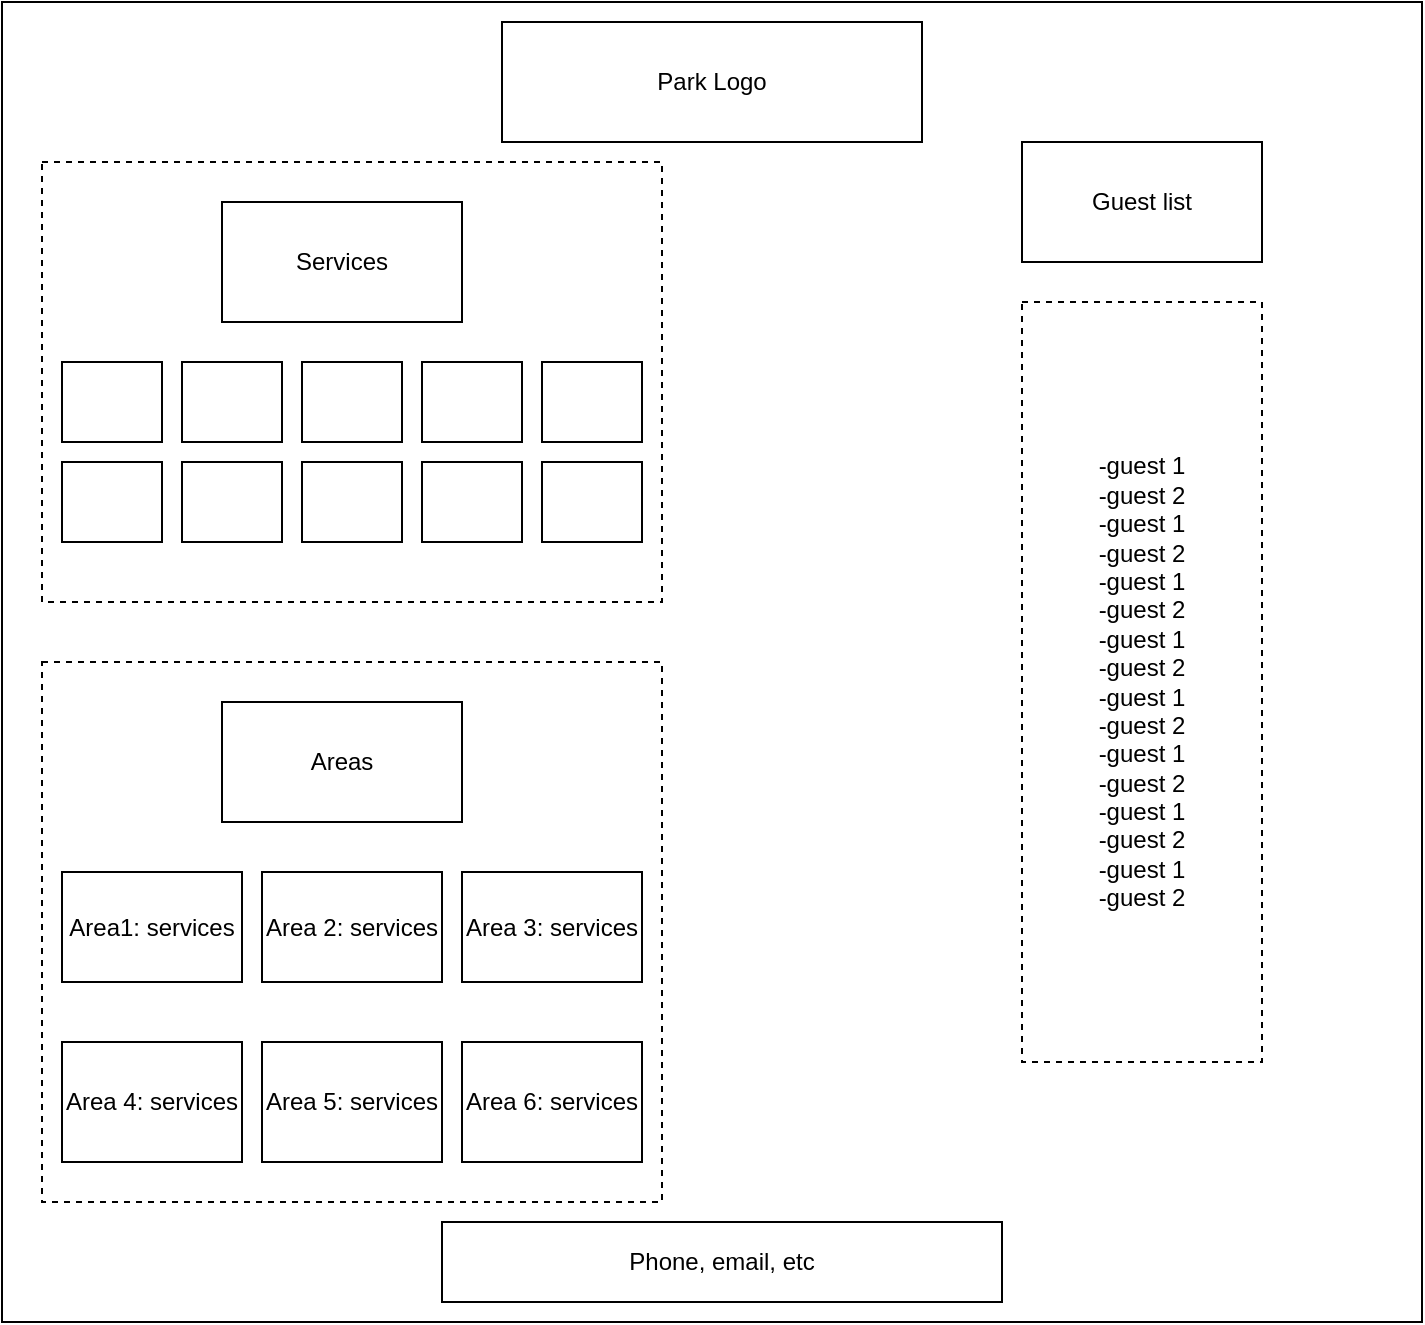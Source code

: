 <mxfile>
    <diagram id="97gA0pF0Zc46DC7x7eBv" name="Page-1">
        <mxGraphModel dx="1436" dy="687" grid="1" gridSize="10" guides="1" tooltips="1" connect="1" arrows="1" fold="1" page="1" pageScale="1" pageWidth="850" pageHeight="1100" math="0" shadow="0">
            <root>
                <mxCell id="0"/>
                <mxCell id="1" parent="0"/>
                <mxCell id="2" value="" style="whiteSpace=wrap;html=1;" vertex="1" parent="1">
                    <mxGeometry x="220" y="120" width="710" height="660" as="geometry"/>
                </mxCell>
                <mxCell id="35" value="" style="whiteSpace=wrap;html=1;dashed=1;" vertex="1" parent="1">
                    <mxGeometry x="240" y="200" width="310" height="220" as="geometry"/>
                </mxCell>
                <mxCell id="8" value="" style="whiteSpace=wrap;html=1;dashed=1;" vertex="1" parent="1">
                    <mxGeometry x="240" y="450" width="310" height="270" as="geometry"/>
                </mxCell>
                <mxCell id="3" value="Services" style="whiteSpace=wrap;html=1;" vertex="1" parent="1">
                    <mxGeometry x="330" y="220" width="120" height="60" as="geometry"/>
                </mxCell>
                <mxCell id="4" value="" style="whiteSpace=wrap;html=1;" vertex="1" parent="1">
                    <mxGeometry x="250" y="300" width="50" height="40" as="geometry"/>
                </mxCell>
                <mxCell id="6" value="Areas" style="whiteSpace=wrap;html=1;" vertex="1" parent="1">
                    <mxGeometry x="330" y="470" width="120" height="60" as="geometry"/>
                </mxCell>
                <mxCell id="7" value="Area1: services" style="whiteSpace=wrap;html=1;" vertex="1" parent="1">
                    <mxGeometry x="250" y="555" width="90" height="55" as="geometry"/>
                </mxCell>
                <mxCell id="9" value="Area 4: services" style="whiteSpace=wrap;html=1;" vertex="1" parent="1">
                    <mxGeometry x="250" y="640" width="90" height="60" as="geometry"/>
                </mxCell>
                <mxCell id="10" value="Area 5: services" style="whiteSpace=wrap;html=1;" vertex="1" parent="1">
                    <mxGeometry x="350" y="640" width="90" height="60" as="geometry"/>
                </mxCell>
                <mxCell id="11" value="Area 2: services" style="whiteSpace=wrap;html=1;" vertex="1" parent="1">
                    <mxGeometry x="350" y="555" width="90" height="55" as="geometry"/>
                </mxCell>
                <mxCell id="12" value="Area 3: services" style="whiteSpace=wrap;html=1;" vertex="1" parent="1">
                    <mxGeometry x="450" y="555" width="90" height="55" as="geometry"/>
                </mxCell>
                <mxCell id="13" value="Area 6: services" style="whiteSpace=wrap;html=1;" vertex="1" parent="1">
                    <mxGeometry x="450" y="640" width="90" height="60" as="geometry"/>
                </mxCell>
                <mxCell id="14" value="Phone, email, etc" style="whiteSpace=wrap;html=1;" vertex="1" parent="1">
                    <mxGeometry x="440" y="730" width="280" height="40" as="geometry"/>
                </mxCell>
                <mxCell id="15" value="Guest list" style="whiteSpace=wrap;html=1;" vertex="1" parent="1">
                    <mxGeometry x="730" y="190" width="120" height="60" as="geometry"/>
                </mxCell>
                <mxCell id="16" value="-guest 1&lt;br&gt;-guest 2&lt;br&gt;-guest 1&lt;br&gt;-guest 2&lt;br&gt;-guest 1&lt;br&gt;-guest 2&lt;br&gt;-guest 1&lt;br&gt;-guest 2&lt;br&gt;-guest 1&lt;br&gt;-guest 2&lt;br&gt;-guest 1&lt;br&gt;-guest 2&lt;br&gt;-guest 1&lt;br&gt;-guest 2&lt;br&gt;-guest 1&lt;br&gt;-guest 2" style="whiteSpace=wrap;html=1;dashed=1;" vertex="1" parent="1">
                    <mxGeometry x="730" y="270" width="120" height="380" as="geometry"/>
                </mxCell>
                <mxCell id="26" value="" style="whiteSpace=wrap;html=1;" vertex="1" parent="1">
                    <mxGeometry x="310" y="300" width="50" height="40" as="geometry"/>
                </mxCell>
                <mxCell id="27" value="" style="whiteSpace=wrap;html=1;" vertex="1" parent="1">
                    <mxGeometry x="370" y="300" width="50" height="40" as="geometry"/>
                </mxCell>
                <mxCell id="28" value="" style="whiteSpace=wrap;html=1;" vertex="1" parent="1">
                    <mxGeometry x="430" y="300" width="50" height="40" as="geometry"/>
                </mxCell>
                <mxCell id="29" value="" style="whiteSpace=wrap;html=1;" vertex="1" parent="1">
                    <mxGeometry x="490" y="300" width="50" height="40" as="geometry"/>
                </mxCell>
                <mxCell id="30" value="" style="whiteSpace=wrap;html=1;" vertex="1" parent="1">
                    <mxGeometry x="250" y="350" width="50" height="40" as="geometry"/>
                </mxCell>
                <mxCell id="31" value="" style="whiteSpace=wrap;html=1;" vertex="1" parent="1">
                    <mxGeometry x="310" y="350" width="50" height="40" as="geometry"/>
                </mxCell>
                <mxCell id="32" value="" style="whiteSpace=wrap;html=1;" vertex="1" parent="1">
                    <mxGeometry x="370" y="350" width="50" height="40" as="geometry"/>
                </mxCell>
                <mxCell id="33" value="" style="whiteSpace=wrap;html=1;" vertex="1" parent="1">
                    <mxGeometry x="430" y="350" width="50" height="40" as="geometry"/>
                </mxCell>
                <mxCell id="34" value="" style="whiteSpace=wrap;html=1;" vertex="1" parent="1">
                    <mxGeometry x="490" y="350" width="50" height="40" as="geometry"/>
                </mxCell>
                <mxCell id="38" value="Park Logo" style="whiteSpace=wrap;html=1;" vertex="1" parent="1">
                    <mxGeometry x="470" y="130" width="210" height="60" as="geometry"/>
                </mxCell>
            </root>
        </mxGraphModel>
    </diagram>
</mxfile>
